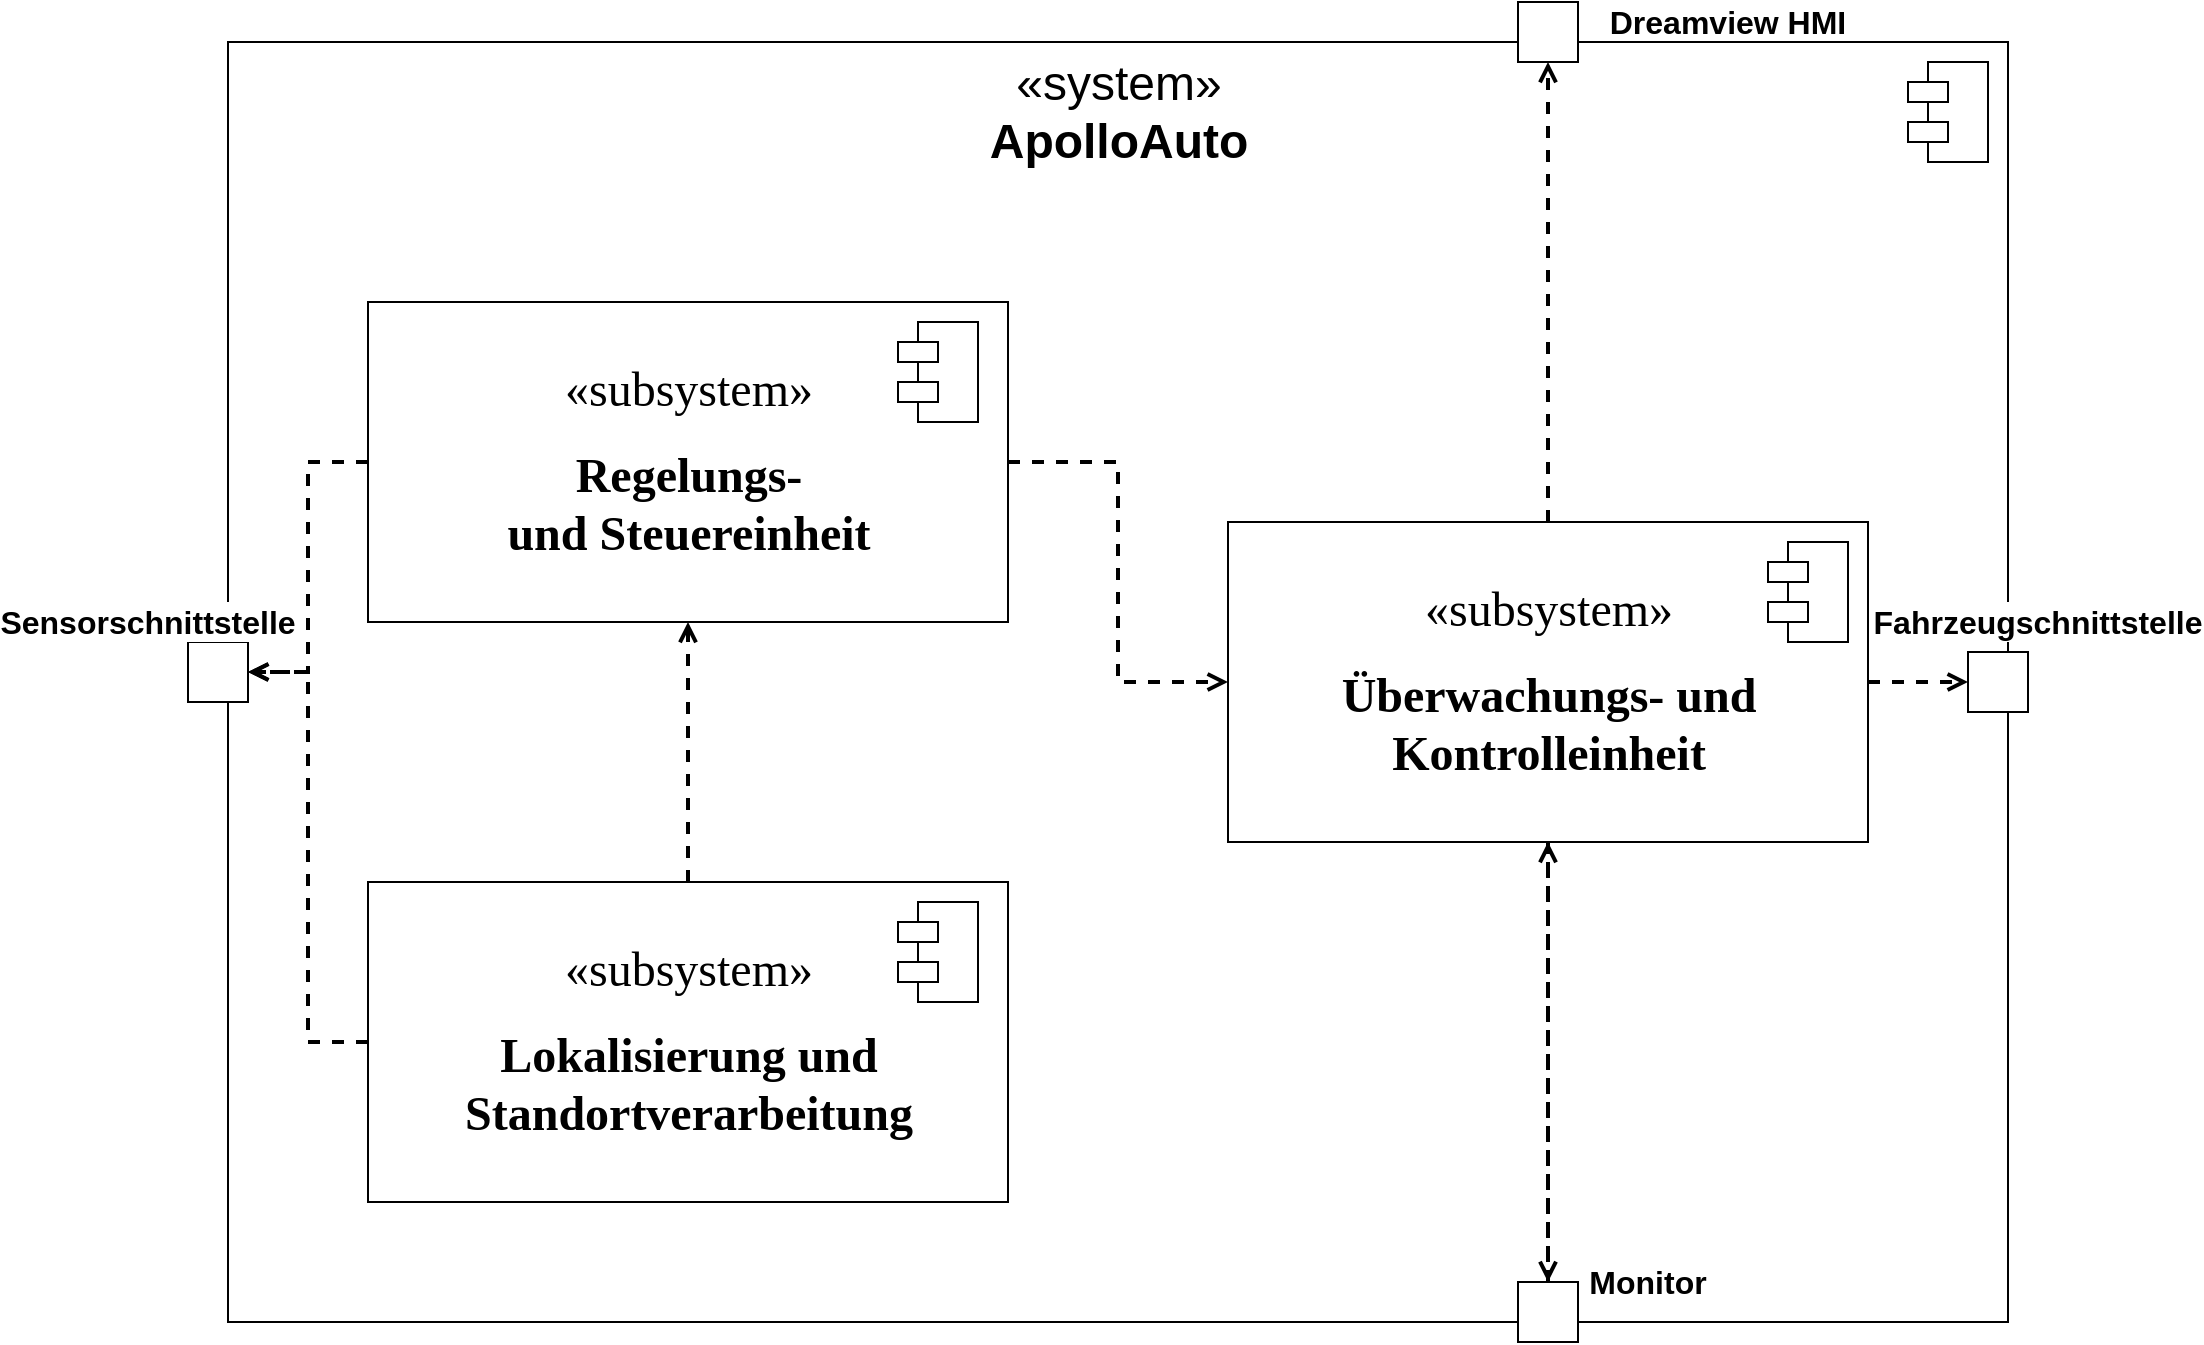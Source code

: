 <mxfile version="14.8.0" type="github">
  <diagram name="Page-1" id="5f0bae14-7c28-e335-631c-24af17079c00">
    <mxGraphModel dx="2062" dy="1100" grid="1" gridSize="10" guides="1" tooltips="1" connect="1" arrows="1" fold="1" page="1" pageScale="1" pageWidth="600" pageHeight="900" background="none" math="0" shadow="0">
      <root>
        <mxCell id="0" />
        <mxCell id="1" parent="0" />
        <mxCell id="6rfoHBk_m1fRkbhfTu-Y-2" value="&lt;p style=&quot;line-height: 100%&quot;&gt;&lt;/p&gt;&lt;br&gt;&lt;p&gt;&lt;/p&gt;" style="rounded=0;whiteSpace=wrap;html=1;fontStyle=1" vertex="1" parent="1">
          <mxGeometry x="140" y="120" width="890" height="640" as="geometry" />
        </mxCell>
        <mxCell id="6rfoHBk_m1fRkbhfTu-Y-19" style="edgeStyle=orthogonalEdgeStyle;rounded=0;orthogonalLoop=1;jettySize=auto;html=1;dashed=1;endArrow=open;endFill=0;strokeWidth=2;" edge="1" parent="1" source="39150e848f15840c-4" target="6rfoHBk_m1fRkbhfTu-Y-9">
          <mxGeometry relative="1" as="geometry" />
        </mxCell>
        <mxCell id="6rfoHBk_m1fRkbhfTu-Y-42" style="edgeStyle=orthogonalEdgeStyle;rounded=0;orthogonalLoop=1;jettySize=auto;html=1;entryX=1;entryY=0.5;entryDx=0;entryDy=0;dashed=1;endArrow=open;endFill=0;strokeWidth=2;" edge="1" parent="1" source="39150e848f15840c-4" target="6rfoHBk_m1fRkbhfTu-Y-39">
          <mxGeometry relative="1" as="geometry" />
        </mxCell>
        <mxCell id="39150e848f15840c-4" value="&lt;div style=&quot;font-size: 24px&quot;&gt;&lt;font style=&quot;font-size: 24px&quot;&gt;«subsystem&lt;/font&gt;&lt;font style=&quot;font-size: 24px&quot;&gt;»&lt;/font&gt;&lt;/div&gt;&lt;div&gt;&lt;font style=&quot;font-size: 12px&quot;&gt;&lt;br&gt;&lt;/font&gt;&lt;/div&gt;&lt;div style=&quot;font-size: 24px&quot;&gt;&lt;b&gt;&lt;font style=&quot;font-size: 24px&quot;&gt;Regelungs-&lt;/font&gt;&lt;/b&gt;&lt;/div&gt;&lt;div style=&quot;font-size: 24px&quot;&gt;&lt;b&gt;&lt;font style=&quot;font-size: 24px&quot;&gt;und Steuereinheit&lt;/font&gt;&lt;/b&gt;&lt;/div&gt;" style="html=1;rounded=0;shadow=0;comic=0;labelBackgroundColor=none;strokeWidth=1;fontFamily=Verdana;fontSize=12;align=center;" parent="1" vertex="1">
          <mxGeometry x="210" y="250" width="320" height="160" as="geometry" />
        </mxCell>
        <mxCell id="6rfoHBk_m1fRkbhfTu-Y-3" value="&lt;div style=&quot;font-size: 24px&quot;&gt;&lt;font style=&quot;font-size: 24px&quot;&gt;&lt;font style=&quot;font-size: 24px&quot;&gt;«&lt;/font&gt;system&lt;/font&gt;&lt;font style=&quot;font-size: 24px&quot;&gt;»&lt;/font&gt;&lt;/div&gt;&lt;div style=&quot;font-size: 24px&quot;&gt;&lt;font style=&quot;font-size: 24px&quot;&gt;&lt;b&gt;ApolloAuto&lt;/b&gt;&lt;br&gt;&lt;/font&gt;&lt;/div&gt;" style="text;html=1;align=center;verticalAlign=middle;resizable=0;points=[];autosize=1;strokeColor=none;" vertex="1" parent="1">
          <mxGeometry x="515" y="140" width="140" height="30" as="geometry" />
        </mxCell>
        <mxCell id="6rfoHBk_m1fRkbhfTu-Y-18" style="edgeStyle=orthogonalEdgeStyle;rounded=0;orthogonalLoop=1;jettySize=auto;html=1;entryX=0.5;entryY=1;entryDx=0;entryDy=0;strokeWidth=2;dashed=1;endArrow=open;endFill=0;" edge="1" parent="1" source="6rfoHBk_m1fRkbhfTu-Y-7" target="39150e848f15840c-4">
          <mxGeometry relative="1" as="geometry" />
        </mxCell>
        <mxCell id="6rfoHBk_m1fRkbhfTu-Y-43" style="edgeStyle=orthogonalEdgeStyle;rounded=0;orthogonalLoop=1;jettySize=auto;html=1;entryX=1;entryY=0.5;entryDx=0;entryDy=0;dashed=1;endArrow=open;endFill=0;strokeWidth=2;" edge="1" parent="1" source="6rfoHBk_m1fRkbhfTu-Y-7" target="6rfoHBk_m1fRkbhfTu-Y-39">
          <mxGeometry relative="1" as="geometry" />
        </mxCell>
        <mxCell id="6rfoHBk_m1fRkbhfTu-Y-7" value="&lt;div style=&quot;font-size: 24px&quot;&gt;&lt;font style=&quot;font-size: 24px&quot;&gt;«subsystem&lt;/font&gt;&lt;font style=&quot;font-size: 24px&quot;&gt;»&lt;/font&gt;&lt;/div&gt;&lt;div&gt;&lt;br&gt;&lt;/div&gt;&lt;div&gt;&lt;font size=&quot;1&quot;&gt;&lt;b style=&quot;font-size: 24px&quot;&gt;Lokalisierung und&lt;/b&gt;&lt;/font&gt;&lt;/div&gt;&lt;div&gt;&lt;font size=&quot;1&quot;&gt;&lt;b style=&quot;font-size: 24px&quot;&gt;Standortverarbeitung&lt;/b&gt;&lt;/font&gt;&lt;br&gt;&lt;/div&gt;" style="html=1;rounded=0;shadow=0;comic=0;labelBackgroundColor=none;strokeWidth=1;fontFamily=Verdana;fontSize=12;align=center;" vertex="1" parent="1">
          <mxGeometry x="210" y="540" width="320" height="160" as="geometry" />
        </mxCell>
        <mxCell id="6rfoHBk_m1fRkbhfTu-Y-11" value="" style="shape=module;align=left;spacingLeft=20;align=center;verticalAlign=top;" vertex="1" parent="1">
          <mxGeometry x="475" y="550" width="40" height="50" as="geometry" />
        </mxCell>
        <mxCell id="6rfoHBk_m1fRkbhfTu-Y-15" value="" style="shape=module;align=left;spacingLeft=20;align=center;verticalAlign=top;" vertex="1" parent="1">
          <mxGeometry x="475" y="260" width="40" height="50" as="geometry" />
        </mxCell>
        <mxCell id="6rfoHBk_m1fRkbhfTu-Y-16" value="" style="shape=module;align=left;spacingLeft=20;align=center;verticalAlign=top;" vertex="1" parent="1">
          <mxGeometry x="910" y="390" width="40" height="50" as="geometry" />
        </mxCell>
        <mxCell id="6rfoHBk_m1fRkbhfTu-Y-17" value="" style="shape=module;align=left;spacingLeft=20;align=center;verticalAlign=top;" vertex="1" parent="1">
          <mxGeometry x="980" y="130" width="40" height="50" as="geometry" />
        </mxCell>
        <mxCell id="6rfoHBk_m1fRkbhfTu-Y-22" value="" style="rounded=0;whiteSpace=wrap;html=1;" vertex="1" parent="1">
          <mxGeometry x="1010" y="425" width="30" height="30" as="geometry" />
        </mxCell>
        <mxCell id="6rfoHBk_m1fRkbhfTu-Y-30" style="edgeStyle=orthogonalEdgeStyle;rounded=0;orthogonalLoop=1;jettySize=auto;html=1;entryX=0.5;entryY=0;entryDx=0;entryDy=0;dashed=1;endArrow=open;endFill=0;strokeWidth=2;" edge="1" parent="1" source="6rfoHBk_m1fRkbhfTu-Y-9" target="6rfoHBk_m1fRkbhfTu-Y-28">
          <mxGeometry relative="1" as="geometry" />
        </mxCell>
        <mxCell id="6rfoHBk_m1fRkbhfTu-Y-34" style="edgeStyle=orthogonalEdgeStyle;rounded=0;orthogonalLoop=1;jettySize=auto;html=1;entryX=0.5;entryY=1;entryDx=0;entryDy=0;dashed=1;endArrow=open;endFill=0;strokeWidth=2;" edge="1" parent="1" source="6rfoHBk_m1fRkbhfTu-Y-9" target="6rfoHBk_m1fRkbhfTu-Y-33">
          <mxGeometry relative="1" as="geometry" />
        </mxCell>
        <mxCell id="6rfoHBk_m1fRkbhfTu-Y-9" value="&lt;div style=&quot;font-size: 24px&quot;&gt;&lt;font style=&quot;font-size: 24px&quot;&gt;«subsystem&lt;/font&gt;&lt;font style=&quot;font-size: 24px&quot;&gt;»&lt;/font&gt;&lt;/div&gt;&lt;div&gt;&lt;br&gt;&lt;/div&gt;&lt;div style=&quot;font-size: 24px&quot;&gt;&lt;font style=&quot;font-size: 24px&quot;&gt;&lt;b&gt;Überwachungs- und&lt;/b&gt;&lt;/font&gt;&lt;/div&gt;&lt;div style=&quot;font-size: 24px&quot;&gt;&lt;font style=&quot;font-size: 24px&quot;&gt;&lt;b&gt; Kontrolleinheit&lt;/b&gt;&lt;/font&gt;&lt;/div&gt;" style="html=1;rounded=0;shadow=0;comic=0;labelBackgroundColor=none;strokeWidth=1;fontFamily=Verdana;fontSize=12;align=center;" vertex="1" parent="1">
          <mxGeometry x="640" y="360" width="320" height="160" as="geometry" />
        </mxCell>
        <mxCell id="6rfoHBk_m1fRkbhfTu-Y-20" style="edgeStyle=orthogonalEdgeStyle;rounded=0;orthogonalLoop=1;jettySize=auto;html=1;exitX=1;exitY=0.5;exitDx=0;exitDy=0;dashed=1;endArrow=open;endFill=0;strokeWidth=2;" edge="1" parent="1" source="6rfoHBk_m1fRkbhfTu-Y-9">
          <mxGeometry relative="1" as="geometry">
            <mxPoint x="1010" y="440" as="targetPoint" />
            <Array as="points">
              <mxPoint x="970" y="440" />
              <mxPoint x="970" y="440" />
            </Array>
          </mxGeometry>
        </mxCell>
        <mxCell id="6rfoHBk_m1fRkbhfTu-Y-32" style="edgeStyle=orthogonalEdgeStyle;rounded=0;orthogonalLoop=1;jettySize=auto;html=1;entryX=0.5;entryY=1;entryDx=0;entryDy=0;dashed=1;endArrow=open;endFill=0;strokeWidth=2;" edge="1" parent="1" source="6rfoHBk_m1fRkbhfTu-Y-28" target="6rfoHBk_m1fRkbhfTu-Y-9">
          <mxGeometry relative="1" as="geometry" />
        </mxCell>
        <mxCell id="6rfoHBk_m1fRkbhfTu-Y-28" value="" style="rounded=0;whiteSpace=wrap;html=1;" vertex="1" parent="1">
          <mxGeometry x="785" y="740" width="30" height="30" as="geometry" />
        </mxCell>
        <mxCell id="6rfoHBk_m1fRkbhfTu-Y-31" value="&lt;b&gt;&lt;font style=&quot;font-size: 16px&quot;&gt;Monitor&lt;/font&gt;&lt;/b&gt;" style="text;html=1;strokeColor=none;fillColor=none;align=center;verticalAlign=middle;whiteSpace=wrap;rounded=0;" vertex="1" parent="1">
          <mxGeometry x="830" y="730" width="40" height="20" as="geometry" />
        </mxCell>
        <mxCell id="6rfoHBk_m1fRkbhfTu-Y-33" value="" style="rounded=0;whiteSpace=wrap;html=1;" vertex="1" parent="1">
          <mxGeometry x="785" y="100" width="30" height="30" as="geometry" />
        </mxCell>
        <mxCell id="6rfoHBk_m1fRkbhfTu-Y-35" value="&lt;b&gt;&lt;font style=&quot;font-size: 16px&quot;&gt;Dreamview HMI&lt;/font&gt;&lt;/b&gt;" style="text;html=1;strokeColor=none;fillColor=none;align=center;verticalAlign=middle;whiteSpace=wrap;rounded=0;" vertex="1" parent="1">
          <mxGeometry x="815" y="100" width="150" height="20" as="geometry" />
        </mxCell>
        <mxCell id="6rfoHBk_m1fRkbhfTu-Y-38" value="" style="shape=module;align=left;spacingLeft=20;align=center;verticalAlign=top;" vertex="1" parent="1">
          <mxGeometry x="910" y="370" width="40" height="50" as="geometry" />
        </mxCell>
        <mxCell id="6rfoHBk_m1fRkbhfTu-Y-27" value="&lt;b&gt;&lt;font style=&quot;font-size: 16px&quot;&gt;Fahrzeugschnittstelle&lt;/font&gt;&lt;/b&gt;" style="text;html=1;strokeColor=none;align=center;verticalAlign=middle;whiteSpace=wrap;rounded=0;fillColor=#ffffff;" vertex="1" parent="1">
          <mxGeometry x="1010" y="400" width="70" height="20" as="geometry" />
        </mxCell>
        <mxCell id="6rfoHBk_m1fRkbhfTu-Y-39" value="" style="rounded=0;whiteSpace=wrap;html=1;" vertex="1" parent="1">
          <mxGeometry x="120" y="420" width="30" height="30" as="geometry" />
        </mxCell>
        <mxCell id="6rfoHBk_m1fRkbhfTu-Y-41" value="&lt;b&gt;&lt;font style=&quot;font-size: 16px&quot;&gt;Sensorschnittstelle&lt;/font&gt;&lt;/b&gt;" style="text;html=1;strokeColor=none;align=center;verticalAlign=middle;whiteSpace=wrap;rounded=0;fillColor=#ffffff;" vertex="1" parent="1">
          <mxGeometry x="40" y="400" width="120" height="20" as="geometry" />
        </mxCell>
      </root>
    </mxGraphModel>
  </diagram>
</mxfile>
